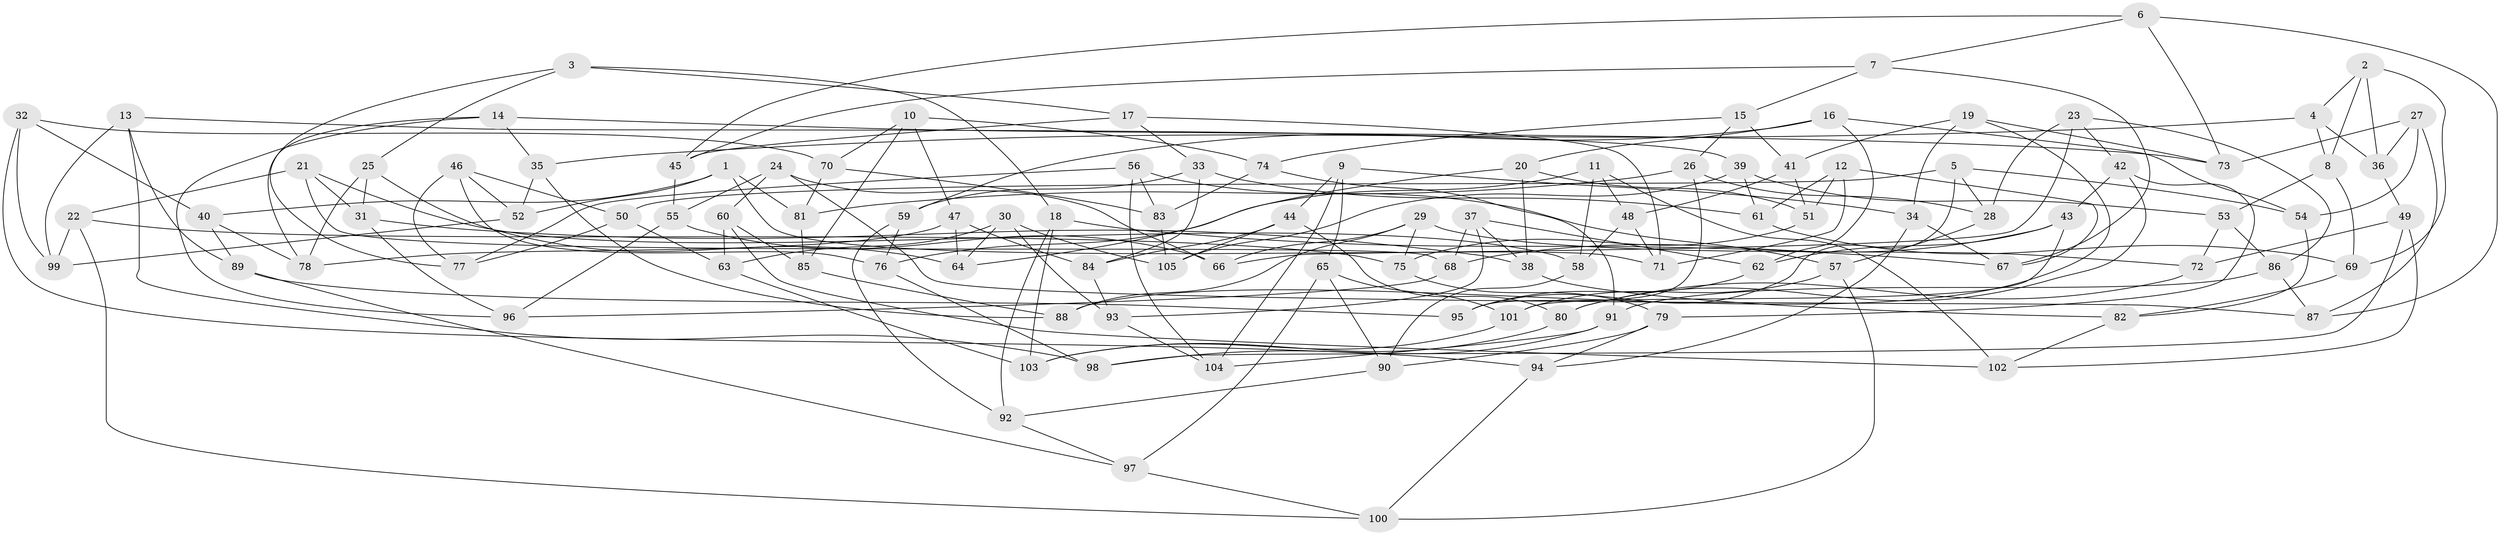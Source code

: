 // coarse degree distribution, {3: 0.1111111111111111, 5: 0.15873015873015872, 4: 0.5714285714285714, 10: 0.015873015873015872, 7: 0.031746031746031744, 8: 0.06349206349206349, 6: 0.031746031746031744, 9: 0.015873015873015872}
// Generated by graph-tools (version 1.1) at 2025/02/03/04/25 22:02:47]
// undirected, 105 vertices, 210 edges
graph export_dot {
graph [start="1"]
  node [color=gray90,style=filled];
  1;
  2;
  3;
  4;
  5;
  6;
  7;
  8;
  9;
  10;
  11;
  12;
  13;
  14;
  15;
  16;
  17;
  18;
  19;
  20;
  21;
  22;
  23;
  24;
  25;
  26;
  27;
  28;
  29;
  30;
  31;
  32;
  33;
  34;
  35;
  36;
  37;
  38;
  39;
  40;
  41;
  42;
  43;
  44;
  45;
  46;
  47;
  48;
  49;
  50;
  51;
  52;
  53;
  54;
  55;
  56;
  57;
  58;
  59;
  60;
  61;
  62;
  63;
  64;
  65;
  66;
  67;
  68;
  69;
  70;
  71;
  72;
  73;
  74;
  75;
  76;
  77;
  78;
  79;
  80;
  81;
  82;
  83;
  84;
  85;
  86;
  87;
  88;
  89;
  90;
  91;
  92;
  93;
  94;
  95;
  96;
  97;
  98;
  99;
  100;
  101;
  102;
  103;
  104;
  105;
  1 -- 81;
  1 -- 40;
  1 -- 52;
  1 -- 71;
  2 -- 8;
  2 -- 69;
  2 -- 4;
  2 -- 36;
  3 -- 17;
  3 -- 77;
  3 -- 25;
  3 -- 18;
  4 -- 35;
  4 -- 36;
  4 -- 8;
  5 -- 54;
  5 -- 95;
  5 -- 50;
  5 -- 28;
  6 -- 87;
  6 -- 73;
  6 -- 7;
  6 -- 45;
  7 -- 67;
  7 -- 15;
  7 -- 45;
  8 -- 69;
  8 -- 53;
  9 -- 34;
  9 -- 65;
  9 -- 104;
  9 -- 44;
  10 -- 74;
  10 -- 47;
  10 -- 70;
  10 -- 85;
  11 -- 76;
  11 -- 58;
  11 -- 48;
  11 -- 102;
  12 -- 67;
  12 -- 71;
  12 -- 61;
  12 -- 51;
  13 -- 89;
  13 -- 98;
  13 -- 99;
  13 -- 39;
  14 -- 78;
  14 -- 35;
  14 -- 73;
  14 -- 96;
  15 -- 26;
  15 -- 41;
  15 -- 74;
  16 -- 54;
  16 -- 59;
  16 -- 62;
  16 -- 20;
  17 -- 71;
  17 -- 33;
  17 -- 45;
  18 -- 103;
  18 -- 92;
  18 -- 67;
  19 -- 88;
  19 -- 73;
  19 -- 34;
  19 -- 41;
  20 -- 38;
  20 -- 51;
  20 -- 64;
  21 -- 31;
  21 -- 68;
  21 -- 58;
  21 -- 22;
  22 -- 75;
  22 -- 100;
  22 -- 99;
  23 -- 28;
  23 -- 42;
  23 -- 86;
  23 -- 66;
  24 -- 55;
  24 -- 66;
  24 -- 87;
  24 -- 60;
  25 -- 31;
  25 -- 78;
  25 -- 64;
  26 -- 95;
  26 -- 81;
  26 -- 28;
  27 -- 54;
  27 -- 36;
  27 -- 73;
  27 -- 87;
  28 -- 57;
  29 -- 75;
  29 -- 88;
  29 -- 66;
  29 -- 72;
  30 -- 105;
  30 -- 63;
  30 -- 93;
  30 -- 64;
  31 -- 96;
  31 -- 38;
  32 -- 40;
  32 -- 70;
  32 -- 94;
  32 -- 99;
  33 -- 61;
  33 -- 59;
  33 -- 84;
  34 -- 94;
  34 -- 67;
  35 -- 88;
  35 -- 52;
  36 -- 49;
  37 -- 38;
  37 -- 68;
  37 -- 93;
  37 -- 62;
  38 -- 82;
  39 -- 61;
  39 -- 53;
  39 -- 105;
  40 -- 78;
  40 -- 89;
  41 -- 51;
  41 -- 48;
  42 -- 79;
  42 -- 43;
  42 -- 80;
  43 -- 101;
  43 -- 68;
  43 -- 62;
  44 -- 84;
  44 -- 80;
  44 -- 105;
  45 -- 55;
  46 -- 76;
  46 -- 52;
  46 -- 77;
  46 -- 50;
  47 -- 84;
  47 -- 78;
  47 -- 64;
  48 -- 58;
  48 -- 71;
  49 -- 72;
  49 -- 98;
  49 -- 102;
  50 -- 77;
  50 -- 63;
  51 -- 75;
  52 -- 99;
  53 -- 72;
  53 -- 86;
  54 -- 82;
  55 -- 96;
  55 -- 66;
  56 -- 77;
  56 -- 104;
  56 -- 57;
  56 -- 83;
  57 -- 101;
  57 -- 100;
  58 -- 90;
  59 -- 92;
  59 -- 76;
  60 -- 63;
  60 -- 102;
  60 -- 85;
  61 -- 69;
  62 -- 95;
  63 -- 103;
  65 -- 90;
  65 -- 97;
  65 -- 101;
  68 -- 96;
  69 -- 82;
  70 -- 83;
  70 -- 81;
  72 -- 80;
  74 -- 91;
  74 -- 83;
  75 -- 79;
  76 -- 98;
  79 -- 94;
  79 -- 90;
  80 -- 103;
  81 -- 85;
  82 -- 102;
  83 -- 105;
  84 -- 93;
  85 -- 88;
  86 -- 87;
  86 -- 91;
  89 -- 97;
  89 -- 95;
  90 -- 92;
  91 -- 104;
  91 -- 98;
  92 -- 97;
  93 -- 104;
  94 -- 100;
  97 -- 100;
  101 -- 103;
}
